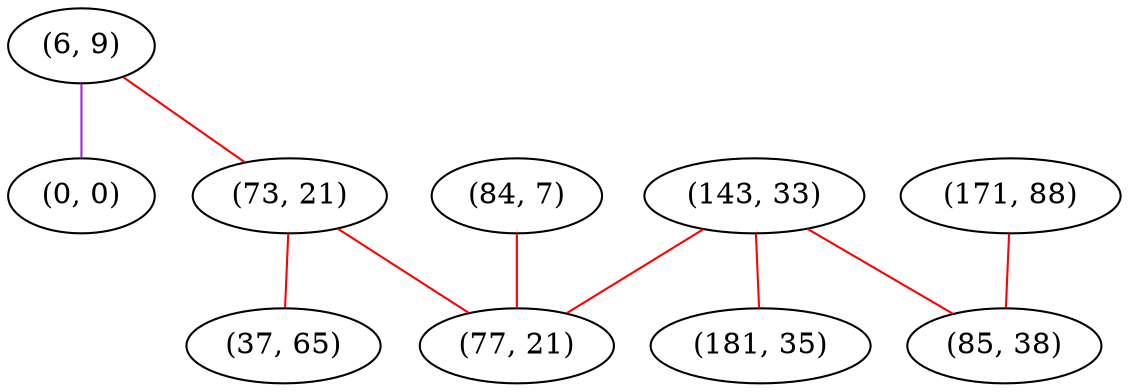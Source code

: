 graph "" {
"(6, 9)";
"(0, 0)";
"(73, 21)";
"(143, 33)";
"(171, 88)";
"(84, 7)";
"(85, 38)";
"(37, 65)";
"(181, 35)";
"(77, 21)";
"(6, 9)" -- "(73, 21)"  [color=red, key=0, weight=1];
"(6, 9)" -- "(0, 0)"  [color=purple, key=0, weight=4];
"(73, 21)" -- "(37, 65)"  [color=red, key=0, weight=1];
"(73, 21)" -- "(77, 21)"  [color=red, key=0, weight=1];
"(143, 33)" -- "(85, 38)"  [color=red, key=0, weight=1];
"(143, 33)" -- "(77, 21)"  [color=red, key=0, weight=1];
"(143, 33)" -- "(181, 35)"  [color=red, key=0, weight=1];
"(171, 88)" -- "(85, 38)"  [color=red, key=0, weight=1];
"(84, 7)" -- "(77, 21)"  [color=red, key=0, weight=1];
}
